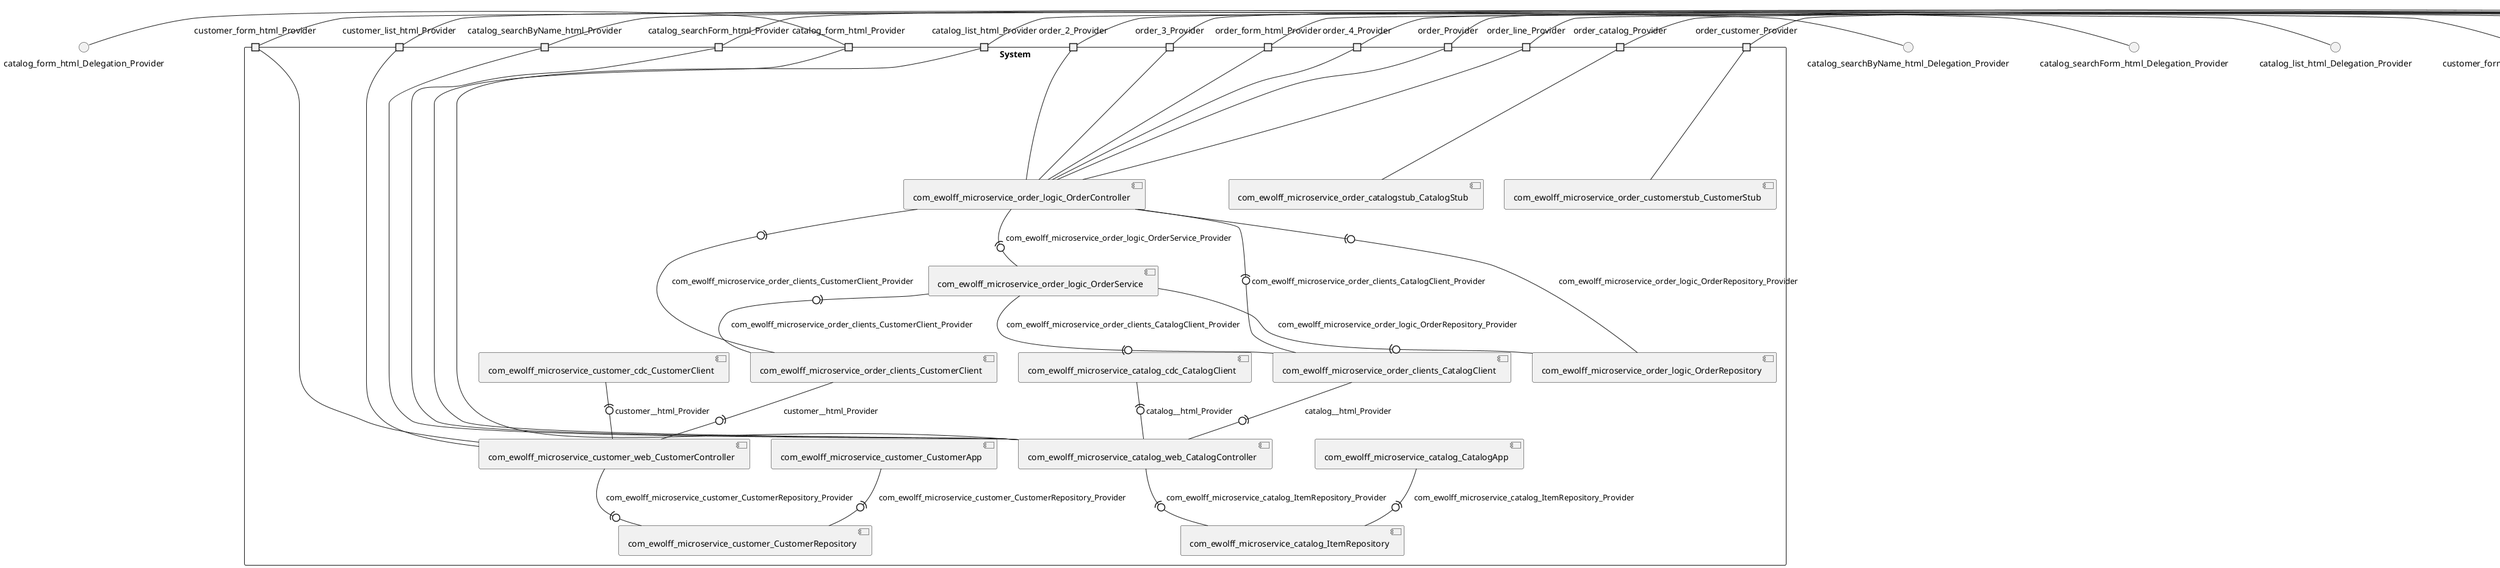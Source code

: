 @startuml
skinparam fixCircleLabelOverlapping true
skinparam componentStyle uml2
() catalog_form_html_Delegation_Provider
() catalog_list_html_Delegation_Provider
() catalog_searchByName_html_Delegation_Provider
() catalog_searchForm_html_Delegation_Provider
() customer_form_html_Delegation_Provider
() customer_list_html_Delegation_Provider
() order_2_Delegation_Provider
() order_3_Delegation_Provider
() order_4_Delegation_Provider
() order_Delegation_Provider
() order_catalog_Delegation_Provider
() order_customer_Delegation_Provider
() order_form_html_Delegation_Provider
() order_line_Delegation_Provider
rectangle System {
[com_ewolff_microservice_catalog_CatalogApp] [[ewolff-microservice-psr.repository#_U_0YQngqEe-Gs4jSGJeQeA]]
[com_ewolff_microservice_catalog_ItemRepository] [[ewolff-microservice-psr.repository#_U_0YQngqEe-Gs4jSGJeQeA]]
[com_ewolff_microservice_catalog_cdc_CatalogClient] [[ewolff-microservice-psr.repository#_U_0YQngqEe-Gs4jSGJeQeA]]
[com_ewolff_microservice_catalog_web_CatalogController] [[ewolff-microservice-psr.repository#_U_0YQngqEe-Gs4jSGJeQeA]]
[com_ewolff_microservice_customer_CustomerApp] [[ewolff-microservice-psr.repository#_U_0YQngqEe-Gs4jSGJeQeA]]
[com_ewolff_microservice_customer_CustomerRepository] [[ewolff-microservice-psr.repository#_U_0YQngqEe-Gs4jSGJeQeA]]
[com_ewolff_microservice_customer_cdc_CustomerClient] [[ewolff-microservice-psr.repository#_U_0YQngqEe-Gs4jSGJeQeA]]
[com_ewolff_microservice_customer_web_CustomerController] [[ewolff-microservice-psr.repository#_U_0YQngqEe-Gs4jSGJeQeA]]
[com_ewolff_microservice_order_catalogstub_CatalogStub] [[ewolff-microservice-psr.repository#_U_0YQngqEe-Gs4jSGJeQeA]]
[com_ewolff_microservice_order_clients_CatalogClient] [[ewolff-microservice-psr.repository#_U_0YQngqEe-Gs4jSGJeQeA]]
[com_ewolff_microservice_order_clients_CustomerClient] [[ewolff-microservice-psr.repository#_U_0YQngqEe-Gs4jSGJeQeA]]
[com_ewolff_microservice_order_customerstub_CustomerStub] [[ewolff-microservice-psr.repository#_U_0YQngqEe-Gs4jSGJeQeA]]
[com_ewolff_microservice_order_logic_OrderController] [[ewolff-microservice-psr.repository#_U_0YQngqEe-Gs4jSGJeQeA]]
[com_ewolff_microservice_order_logic_OrderRepository] [[ewolff-microservice-psr.repository#_U_0YQngqEe-Gs4jSGJeQeA]]
[com_ewolff_microservice_order_logic_OrderService] [[ewolff-microservice-psr.repository#_U_0YQngqEe-Gs4jSGJeQeA]]
[com_ewolff_microservice_catalog_cdc_CatalogClient] -(0- [com_ewolff_microservice_catalog_web_CatalogController] : catalog__html_Provider
[com_ewolff_microservice_order_clients_CatalogClient] -(0- [com_ewolff_microservice_catalog_web_CatalogController] : catalog__html_Provider
port catalog_form_html_Provider
catalog_form_html_Delegation_Provider - catalog_form_html_Provider
catalog_form_html_Provider - [com_ewolff_microservice_catalog_web_CatalogController]
port catalog_list_html_Provider
catalog_list_html_Delegation_Provider - catalog_list_html_Provider
catalog_list_html_Provider - [com_ewolff_microservice_catalog_web_CatalogController]
port catalog_searchByName_html_Provider
catalog_searchByName_html_Delegation_Provider - catalog_searchByName_html_Provider
catalog_searchByName_html_Provider - [com_ewolff_microservice_catalog_web_CatalogController]
port catalog_searchForm_html_Provider
catalog_searchForm_html_Delegation_Provider - catalog_searchForm_html_Provider
catalog_searchForm_html_Provider - [com_ewolff_microservice_catalog_web_CatalogController]
[com_ewolff_microservice_catalog_web_CatalogController] -(0- [com_ewolff_microservice_catalog_ItemRepository] : com_ewolff_microservice_catalog_ItemRepository_Provider
[com_ewolff_microservice_catalog_CatalogApp] -(0- [com_ewolff_microservice_catalog_ItemRepository] : com_ewolff_microservice_catalog_ItemRepository_Provider
[com_ewolff_microservice_customer_web_CustomerController] -(0- [com_ewolff_microservice_customer_CustomerRepository] : com_ewolff_microservice_customer_CustomerRepository_Provider
[com_ewolff_microservice_customer_CustomerApp] -(0- [com_ewolff_microservice_customer_CustomerRepository] : com_ewolff_microservice_customer_CustomerRepository_Provider
[com_ewolff_microservice_order_logic_OrderController] -(0- [com_ewolff_microservice_order_clients_CatalogClient] : com_ewolff_microservice_order_clients_CatalogClient_Provider
[com_ewolff_microservice_order_logic_OrderService] -(0- [com_ewolff_microservice_order_clients_CatalogClient] : com_ewolff_microservice_order_clients_CatalogClient_Provider
[com_ewolff_microservice_order_logic_OrderService] -(0- [com_ewolff_microservice_order_clients_CustomerClient] : com_ewolff_microservice_order_clients_CustomerClient_Provider
[com_ewolff_microservice_order_logic_OrderController] -(0- [com_ewolff_microservice_order_clients_CustomerClient] : com_ewolff_microservice_order_clients_CustomerClient_Provider
[com_ewolff_microservice_order_logic_OrderController] -(0- [com_ewolff_microservice_order_logic_OrderRepository] : com_ewolff_microservice_order_logic_OrderRepository_Provider
[com_ewolff_microservice_order_logic_OrderService] -(0- [com_ewolff_microservice_order_logic_OrderRepository] : com_ewolff_microservice_order_logic_OrderRepository_Provider
[com_ewolff_microservice_order_logic_OrderController] -(0- [com_ewolff_microservice_order_logic_OrderService] : com_ewolff_microservice_order_logic_OrderService_Provider
[com_ewolff_microservice_customer_cdc_CustomerClient] -(0- [com_ewolff_microservice_customer_web_CustomerController] : customer__html_Provider
[com_ewolff_microservice_order_clients_CustomerClient] -(0- [com_ewolff_microservice_customer_web_CustomerController] : customer__html_Provider
port customer_form_html_Provider
customer_form_html_Delegation_Provider - customer_form_html_Provider
customer_form_html_Provider - [com_ewolff_microservice_customer_web_CustomerController]
port customer_list_html_Provider
customer_list_html_Delegation_Provider - customer_list_html_Provider
customer_list_html_Provider - [com_ewolff_microservice_customer_web_CustomerController]
port order_2_Provider
order_2_Delegation_Provider - order_2_Provider
order_2_Provider - [com_ewolff_microservice_order_logic_OrderController]
port order_3_Provider
order_3_Delegation_Provider - order_3_Provider
order_3_Provider - [com_ewolff_microservice_order_logic_OrderController]
port order_4_Provider
order_4_Delegation_Provider - order_4_Provider
order_4_Provider - [com_ewolff_microservice_order_logic_OrderController]
port order_Provider
order_Delegation_Provider - order_Provider
order_Provider - [com_ewolff_microservice_order_logic_OrderController]
port order_catalog_Provider
order_catalog_Delegation_Provider - order_catalog_Provider
order_catalog_Provider - [com_ewolff_microservice_order_catalogstub_CatalogStub]
port order_customer_Provider
order_customer_Delegation_Provider - order_customer_Provider
order_customer_Provider - [com_ewolff_microservice_order_customerstub_CustomerStub]
port order_form_html_Provider
order_form_html_Delegation_Provider - order_form_html_Provider
order_form_html_Provider - [com_ewolff_microservice_order_logic_OrderController]
port order_line_Provider
order_line_Delegation_Provider - order_line_Provider
order_line_Provider - [com_ewolff_microservice_order_logic_OrderController]
}

@enduml
